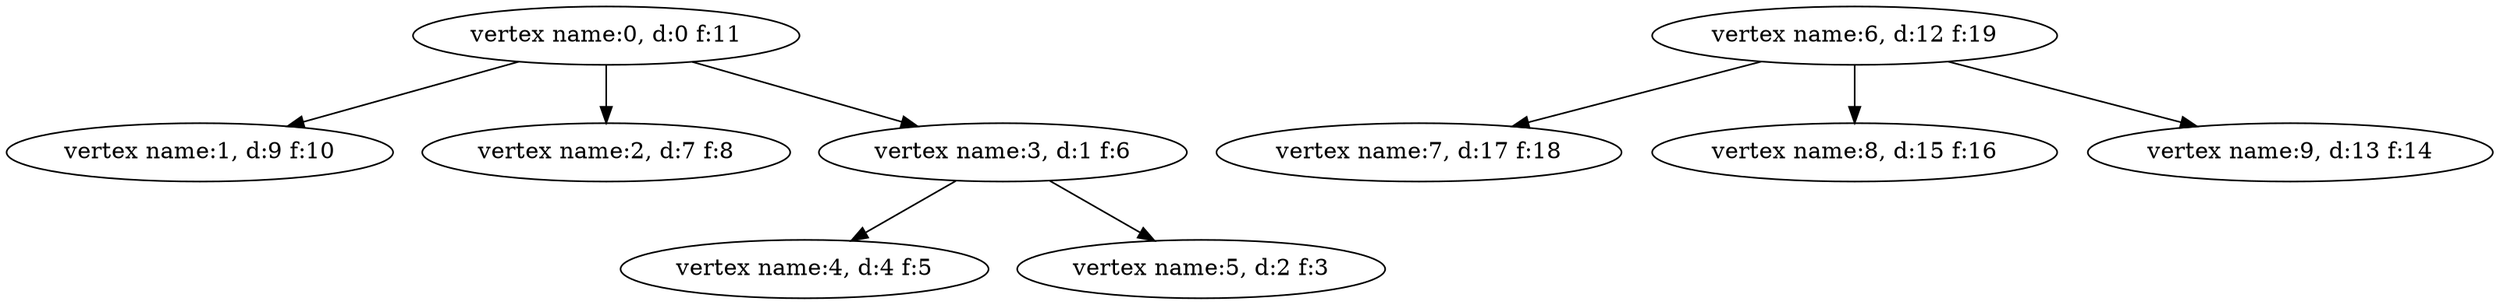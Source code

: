 digraph{
0[label="vertex name:0, d:0 f:11"] ;
1[label="vertex name:1, d:9 f:10"] ;
2[label="vertex name:2, d:7 f:8"] ;
3[label="vertex name:3, d:1 f:6"] ;
4[label="vertex name:4, d:4 f:5"] ;
5[label="vertex name:5, d:2 f:3"] ;
6[label="vertex name:6, d:12 f:19"] ;
7[label="vertex name:7, d:17 f:18"] ;
8[label="vertex name:8, d:15 f:16"] ;
9[label="vertex name:9, d:13 f:14"] ;
0 -> 1 ;
0 -> 2 ;
0 -> 3 ;
3 -> 4 ;
3 -> 5 ;
6 -> 7 ;
6 -> 8 ;
6 -> 9 ;
}
